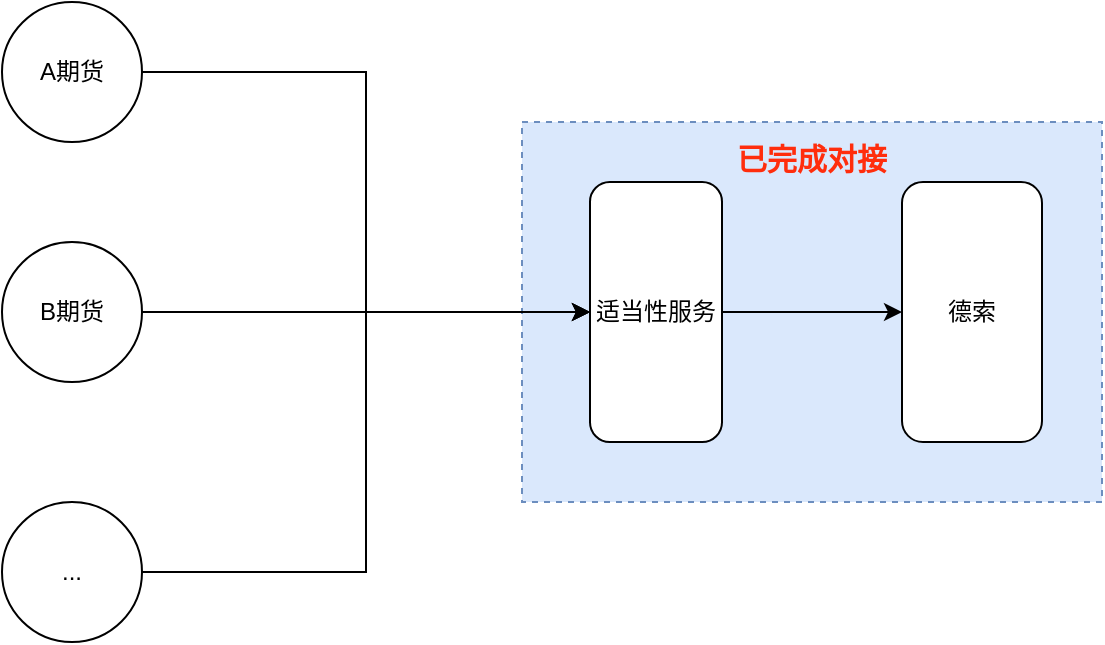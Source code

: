 <mxfile version="14.9.3" type="github">
  <diagram id="OR4W72dV_jkqDoc0nEoW" name="第 1 页">
    <mxGraphModel dx="1422" dy="762" grid="1" gridSize="10" guides="1" tooltips="1" connect="1" arrows="1" fold="1" page="1" pageScale="1" pageWidth="827" pageHeight="1169" math="0" shadow="0">
      <root>
        <mxCell id="0" />
        <mxCell id="1" parent="0" />
        <mxCell id="HrmyW0MMvMymRdrJQuZ0-12" value="" style="rounded=0;whiteSpace=wrap;html=1;fillColor=#dae8fc;strokeColor=#6c8ebf;dashed=1;" vertex="1" parent="1">
          <mxGeometry x="320" y="120" width="290" height="190" as="geometry" />
        </mxCell>
        <mxCell id="HrmyW0MMvMymRdrJQuZ0-1" value="德索" style="rounded=1;whiteSpace=wrap;html=1;" vertex="1" parent="1">
          <mxGeometry x="510" y="150" width="70" height="130" as="geometry" />
        </mxCell>
        <mxCell id="HrmyW0MMvMymRdrJQuZ0-3" style="edgeStyle=orthogonalEdgeStyle;rounded=0;orthogonalLoop=1;jettySize=auto;html=1;" edge="1" parent="1" source="HrmyW0MMvMymRdrJQuZ0-2" target="HrmyW0MMvMymRdrJQuZ0-1">
          <mxGeometry relative="1" as="geometry" />
        </mxCell>
        <mxCell id="HrmyW0MMvMymRdrJQuZ0-2" value="适当性服务" style="rounded=1;whiteSpace=wrap;html=1;" vertex="1" parent="1">
          <mxGeometry x="354" y="150" width="66" height="130" as="geometry" />
        </mxCell>
        <mxCell id="HrmyW0MMvMymRdrJQuZ0-7" style="edgeStyle=orthogonalEdgeStyle;rounded=0;orthogonalLoop=1;jettySize=auto;html=1;entryX=0;entryY=0.5;entryDx=0;entryDy=0;" edge="1" parent="1" source="HrmyW0MMvMymRdrJQuZ0-4" target="HrmyW0MMvMymRdrJQuZ0-2">
          <mxGeometry relative="1" as="geometry" />
        </mxCell>
        <mxCell id="HrmyW0MMvMymRdrJQuZ0-4" value="A期货" style="ellipse;whiteSpace=wrap;html=1;" vertex="1" parent="1">
          <mxGeometry x="60" y="60" width="70" height="70" as="geometry" />
        </mxCell>
        <mxCell id="HrmyW0MMvMymRdrJQuZ0-8" style="edgeStyle=orthogonalEdgeStyle;rounded=0;orthogonalLoop=1;jettySize=auto;html=1;" edge="1" parent="1" source="HrmyW0MMvMymRdrJQuZ0-5" target="HrmyW0MMvMymRdrJQuZ0-2">
          <mxGeometry relative="1" as="geometry" />
        </mxCell>
        <mxCell id="HrmyW0MMvMymRdrJQuZ0-5" value="B期货" style="ellipse;whiteSpace=wrap;html=1;" vertex="1" parent="1">
          <mxGeometry x="60" y="180" width="70" height="70" as="geometry" />
        </mxCell>
        <mxCell id="HrmyW0MMvMymRdrJQuZ0-9" style="edgeStyle=orthogonalEdgeStyle;rounded=0;orthogonalLoop=1;jettySize=auto;html=1;entryX=0;entryY=0.5;entryDx=0;entryDy=0;" edge="1" parent="1" source="HrmyW0MMvMymRdrJQuZ0-6" target="HrmyW0MMvMymRdrJQuZ0-2">
          <mxGeometry relative="1" as="geometry" />
        </mxCell>
        <mxCell id="HrmyW0MMvMymRdrJQuZ0-6" value="..." style="ellipse;whiteSpace=wrap;html=1;" vertex="1" parent="1">
          <mxGeometry x="60" y="310" width="70" height="70" as="geometry" />
        </mxCell>
        <mxCell id="HrmyW0MMvMymRdrJQuZ0-13" value="已完成对接" style="text;html=1;strokeColor=none;fillColor=none;align=center;verticalAlign=middle;whiteSpace=wrap;rounded=0;dashed=1;fontColor=#FF2D0D;fontStyle=1;fontSize=15;" vertex="1" parent="1">
          <mxGeometry x="410" y="130" width="110" height="15" as="geometry" />
        </mxCell>
      </root>
    </mxGraphModel>
  </diagram>
</mxfile>
